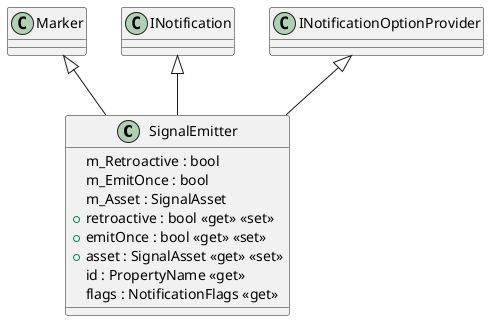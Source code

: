 @startuml
class SignalEmitter {
    m_Retroactive : bool
    m_EmitOnce : bool
    m_Asset : SignalAsset
    + retroactive : bool <<get>> <<set>>
    + emitOnce : bool <<get>> <<set>>
    + asset : SignalAsset <<get>> <<set>>
    id : PropertyName <<get>>
    flags : NotificationFlags <<get>>
}
Marker <|-- SignalEmitter
INotification <|-- SignalEmitter
INotificationOptionProvider <|-- SignalEmitter
@enduml
